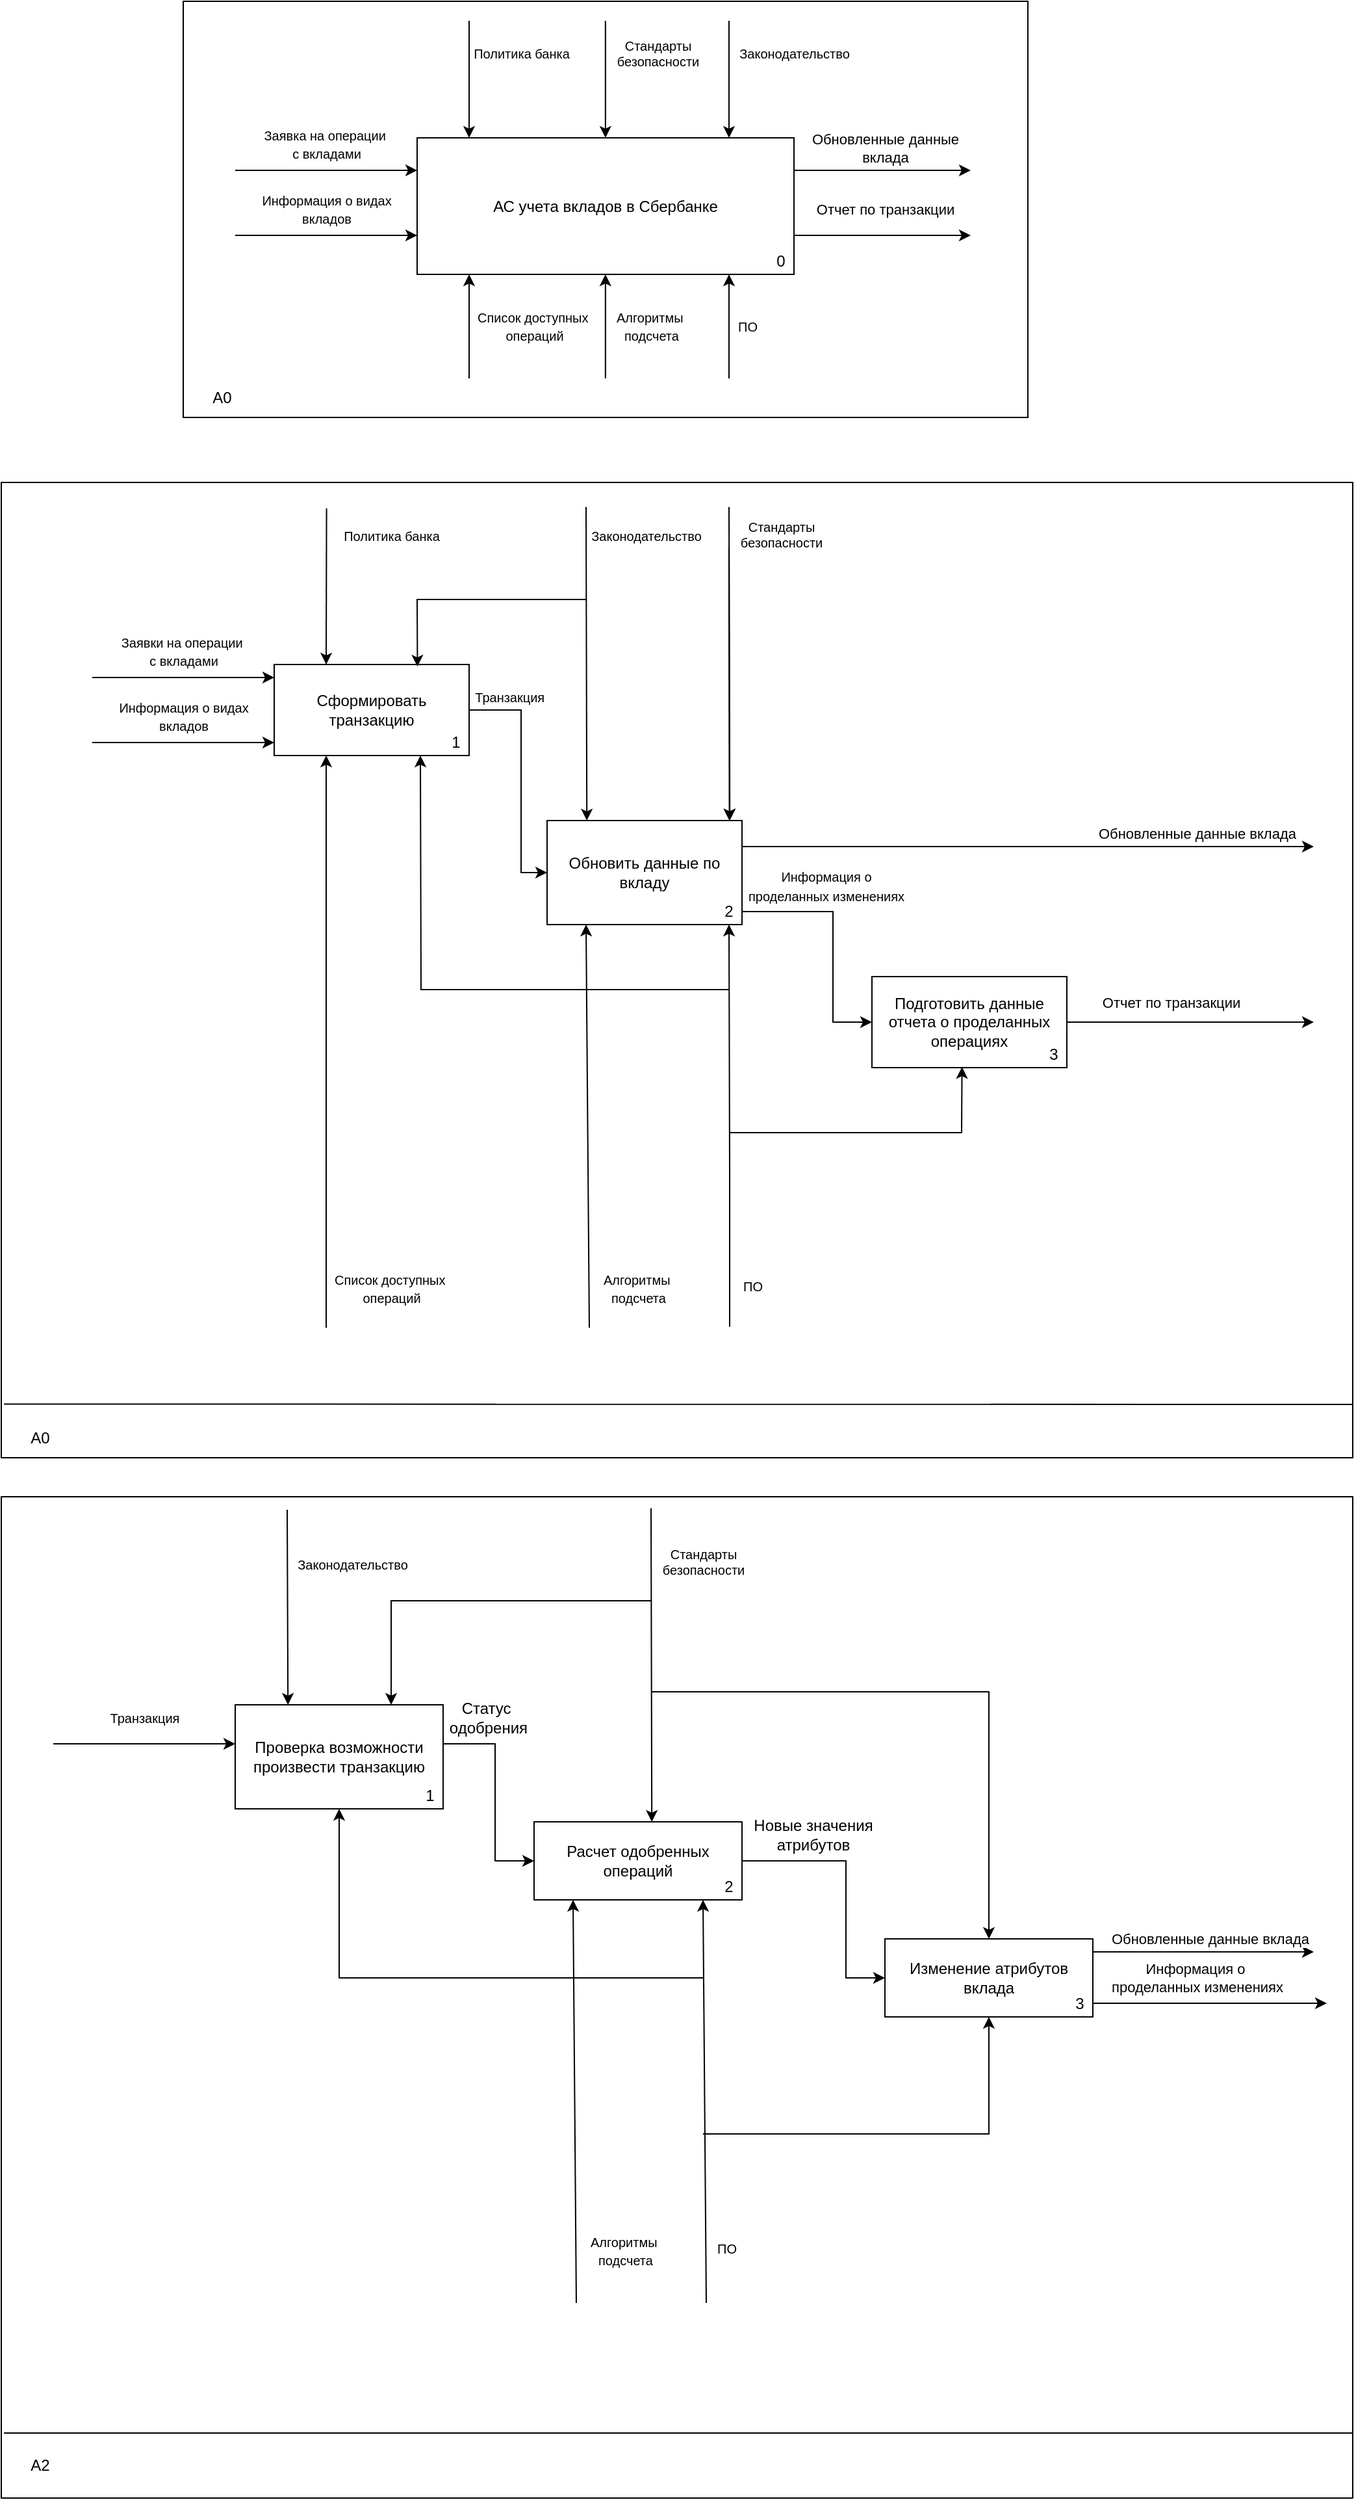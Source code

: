<mxfile version="24.8.3">
  <diagram name="Страница — 1" id="gGMcaVFbIQ1Z7cdC57Me">
    <mxGraphModel dx="877" dy="252" grid="1" gridSize="10" guides="1" tooltips="1" connect="1" arrows="1" fold="1" page="0" pageScale="1" pageWidth="850" pageHeight="1100" math="0" shadow="0">
      <root>
        <mxCell id="0" />
        <mxCell id="1" parent="0" />
        <mxCell id="vJl4w6SuXQ1yaVWuZdyr-123" value="" style="rounded=0;whiteSpace=wrap;html=1;" vertex="1" parent="1">
          <mxGeometry x="-60" y="1190" width="1040" height="770" as="geometry" />
        </mxCell>
        <mxCell id="vJl4w6SuXQ1yaVWuZdyr-79" value="" style="rounded=0;whiteSpace=wrap;html=1;" vertex="1" parent="1">
          <mxGeometry x="-60" y="410" width="1040" height="750" as="geometry" />
        </mxCell>
        <mxCell id="vJl4w6SuXQ1yaVWuZdyr-1" value="" style="rounded=0;whiteSpace=wrap;html=1;" vertex="1" parent="1">
          <mxGeometry x="80" y="40" width="650" height="320" as="geometry" />
        </mxCell>
        <mxCell id="vJl4w6SuXQ1yaVWuZdyr-2" value="А0" style="text;html=1;align=center;verticalAlign=middle;whiteSpace=wrap;rounded=0;" vertex="1" parent="1">
          <mxGeometry x="80" y="330" width="60" height="30" as="geometry" />
        </mxCell>
        <mxCell id="vJl4w6SuXQ1yaVWuZdyr-3" value="&lt;span style=&quot;font-family: Arial; text-align: left; white-space-collapse: preserve;&quot;&gt;АС учета вкладов в Сбербанке&lt;/span&gt;" style="rounded=0;whiteSpace=wrap;html=1;" vertex="1" parent="1">
          <mxGeometry x="260" y="145" width="290" height="105" as="geometry" />
        </mxCell>
        <mxCell id="vJl4w6SuXQ1yaVWuZdyr-7" value="" style="endArrow=classic;html=1;rounded=0;" edge="1" parent="1">
          <mxGeometry width="50" height="50" relative="1" as="geometry">
            <mxPoint x="500" y="55" as="sourcePoint" />
            <mxPoint x="500" y="145" as="targetPoint" />
          </mxGeometry>
        </mxCell>
        <mxCell id="vJl4w6SuXQ1yaVWuZdyr-8" value="&lt;font style=&quot;font-size: 10px;&quot;&gt;Законодательство&lt;/font&gt;" style="edgeLabel;html=1;align=center;verticalAlign=middle;resizable=0;points=[];" vertex="1" connectable="0" parent="vJl4w6SuXQ1yaVWuZdyr-7">
          <mxGeometry x="0.057" y="-1" relative="1" as="geometry">
            <mxPoint x="51" y="-23" as="offset" />
          </mxGeometry>
        </mxCell>
        <mxCell id="vJl4w6SuXQ1yaVWuZdyr-9" value="" style="endArrow=classic;html=1;rounded=0;" edge="1" parent="1">
          <mxGeometry width="50" height="50" relative="1" as="geometry">
            <mxPoint x="404.92" y="55" as="sourcePoint" />
            <mxPoint x="404.92" y="145" as="targetPoint" />
          </mxGeometry>
        </mxCell>
        <mxCell id="vJl4w6SuXQ1yaVWuZdyr-10" value="&lt;font style=&quot;font-size: 10px;&quot;&gt;Стандарты&lt;/font&gt;&lt;div style=&quot;font-size: 10px;&quot;&gt;&lt;font style=&quot;font-size: 10px;&quot;&gt;безопасности&lt;/font&gt;&lt;/div&gt;" style="edgeLabel;html=1;align=center;verticalAlign=middle;resizable=0;points=[];" vertex="1" connectable="0" parent="vJl4w6SuXQ1yaVWuZdyr-9">
          <mxGeometry x="0.057" y="-1" relative="1" as="geometry">
            <mxPoint x="41" y="-23" as="offset" />
          </mxGeometry>
        </mxCell>
        <mxCell id="vJl4w6SuXQ1yaVWuZdyr-11" value="" style="endArrow=classic;html=1;rounded=0;" edge="1" parent="1">
          <mxGeometry width="50" height="50" relative="1" as="geometry">
            <mxPoint x="300" y="55" as="sourcePoint" />
            <mxPoint x="300" y="145" as="targetPoint" />
          </mxGeometry>
        </mxCell>
        <mxCell id="vJl4w6SuXQ1yaVWuZdyr-12" value="&lt;span style=&quot;font-size: 10px;&quot;&gt;Политика банка&lt;/span&gt;" style="edgeLabel;html=1;align=center;verticalAlign=middle;resizable=0;points=[];" vertex="1" connectable="0" parent="vJl4w6SuXQ1yaVWuZdyr-11">
          <mxGeometry x="0.057" y="-1" relative="1" as="geometry">
            <mxPoint x="41" y="-23" as="offset" />
          </mxGeometry>
        </mxCell>
        <mxCell id="vJl4w6SuXQ1yaVWuZdyr-16" value="" style="endArrow=classic;html=1;rounded=0;strokeColor=default;entryX=0;entryY=0.25;entryDx=0;entryDy=0;" edge="1" parent="1">
          <mxGeometry width="50" height="50" relative="1" as="geometry">
            <mxPoint x="120" y="170" as="sourcePoint" />
            <mxPoint x="260" y="170" as="targetPoint" />
          </mxGeometry>
        </mxCell>
        <mxCell id="vJl4w6SuXQ1yaVWuZdyr-17" value="&lt;font style=&quot;font-size: 10px;&quot;&gt;Заявка на операции&amp;nbsp;&lt;/font&gt;&lt;div&gt;&lt;span style=&quot;font-size: 10px;&quot;&gt;с вкладами&lt;/span&gt;&lt;/div&gt;" style="edgeLabel;html=1;align=center;verticalAlign=middle;resizable=0;points=[];" vertex="1" connectable="0" parent="vJl4w6SuXQ1yaVWuZdyr-16">
          <mxGeometry x="-0.144" y="-3" relative="1" as="geometry">
            <mxPoint x="10" y="-23" as="offset" />
          </mxGeometry>
        </mxCell>
        <mxCell id="vJl4w6SuXQ1yaVWuZdyr-18" value="" style="endArrow=classic;html=1;rounded=0;strokeColor=default;entryX=0;entryY=0.25;entryDx=0;entryDy=0;" edge="1" parent="1">
          <mxGeometry width="50" height="50" relative="1" as="geometry">
            <mxPoint x="120" y="220" as="sourcePoint" />
            <mxPoint x="260" y="220" as="targetPoint" />
          </mxGeometry>
        </mxCell>
        <mxCell id="vJl4w6SuXQ1yaVWuZdyr-19" value="&lt;span style=&quot;font-size: 10px;&quot;&gt;Информация о видах&lt;/span&gt;&lt;div&gt;&lt;span style=&quot;font-size: 10px;&quot;&gt;вкладов&lt;/span&gt;&lt;/div&gt;" style="edgeLabel;html=1;align=center;verticalAlign=middle;resizable=0;points=[];" vertex="1" connectable="0" parent="vJl4w6SuXQ1yaVWuZdyr-18">
          <mxGeometry x="-0.144" y="-3" relative="1" as="geometry">
            <mxPoint x="10" y="-23" as="offset" />
          </mxGeometry>
        </mxCell>
        <mxCell id="vJl4w6SuXQ1yaVWuZdyr-22" value="" style="endArrow=classic;html=1;rounded=0;entryX=0.299;entryY=1.002;entryDx=0;entryDy=0;entryPerimeter=0;" edge="1" parent="1">
          <mxGeometry width="50" height="50" relative="1" as="geometry">
            <mxPoint x="500" y="330" as="sourcePoint" />
            <mxPoint x="500" y="250" as="targetPoint" />
          </mxGeometry>
        </mxCell>
        <mxCell id="vJl4w6SuXQ1yaVWuZdyr-23" value="&lt;font style=&quot;font-size: 10px;&quot;&gt;ПО&lt;/font&gt;" style="edgeLabel;html=1;align=center;verticalAlign=middle;resizable=0;points=[];" vertex="1" connectable="0" parent="vJl4w6SuXQ1yaVWuZdyr-22">
          <mxGeometry x="0.194" y="1" relative="1" as="geometry">
            <mxPoint x="15" y="8" as="offset" />
          </mxGeometry>
        </mxCell>
        <mxCell id="vJl4w6SuXQ1yaVWuZdyr-24" value="" style="endArrow=classic;html=1;rounded=0;entryX=0.299;entryY=1.002;entryDx=0;entryDy=0;entryPerimeter=0;" edge="1" parent="1">
          <mxGeometry width="50" height="50" relative="1" as="geometry">
            <mxPoint x="404.92" y="330" as="sourcePoint" />
            <mxPoint x="404.92" y="250" as="targetPoint" />
          </mxGeometry>
        </mxCell>
        <mxCell id="vJl4w6SuXQ1yaVWuZdyr-25" value="&lt;span style=&quot;font-size: 10px;&quot;&gt;Алгоритмы&amp;nbsp;&lt;/span&gt;&lt;div&gt;&lt;span style=&quot;font-size: 10px;&quot;&gt;подсчета&lt;/span&gt;&lt;/div&gt;" style="edgeLabel;html=1;align=center;verticalAlign=middle;resizable=0;points=[];" vertex="1" connectable="0" parent="vJl4w6SuXQ1yaVWuZdyr-24">
          <mxGeometry x="0.194" y="1" relative="1" as="geometry">
            <mxPoint x="36" y="8" as="offset" />
          </mxGeometry>
        </mxCell>
        <mxCell id="vJl4w6SuXQ1yaVWuZdyr-26" value="" style="endArrow=classic;html=1;rounded=0;entryX=0.299;entryY=1.002;entryDx=0;entryDy=0;entryPerimeter=0;" edge="1" parent="1">
          <mxGeometry width="50" height="50" relative="1" as="geometry">
            <mxPoint x="300.0" y="330" as="sourcePoint" />
            <mxPoint x="300.0" y="250" as="targetPoint" />
          </mxGeometry>
        </mxCell>
        <mxCell id="vJl4w6SuXQ1yaVWuZdyr-27" value="&lt;span style=&quot;font-size: 10px;&quot;&gt;Список доступных&amp;nbsp;&lt;/span&gt;&lt;div&gt;&lt;span style=&quot;font-size: 10px;&quot;&gt;операций&lt;/span&gt;&lt;/div&gt;" style="edgeLabel;html=1;align=center;verticalAlign=middle;resizable=0;points=[];" vertex="1" connectable="0" parent="vJl4w6SuXQ1yaVWuZdyr-26">
          <mxGeometry x="0.194" y="1" relative="1" as="geometry">
            <mxPoint x="51" y="8" as="offset" />
          </mxGeometry>
        </mxCell>
        <mxCell id="vJl4w6SuXQ1yaVWuZdyr-28" value="" style="endArrow=classic;html=1;rounded=0;entryX=-0.02;entryY=0.874;entryDx=0;entryDy=0;entryPerimeter=0;" edge="1" parent="1">
          <mxGeometry width="50" height="50" relative="1" as="geometry">
            <mxPoint x="550" y="170" as="sourcePoint" />
            <mxPoint x="686" y="170" as="targetPoint" />
          </mxGeometry>
        </mxCell>
        <mxCell id="vJl4w6SuXQ1yaVWuZdyr-29" value="Обновленные данные&lt;div&gt;вклада&lt;/div&gt;" style="edgeLabel;html=1;align=center;verticalAlign=middle;resizable=0;points=[];" vertex="1" connectable="0" parent="vJl4w6SuXQ1yaVWuZdyr-28">
          <mxGeometry x="0.057" y="-1" relative="1" as="geometry">
            <mxPoint x="-2" y="-18" as="offset" />
          </mxGeometry>
        </mxCell>
        <mxCell id="vJl4w6SuXQ1yaVWuZdyr-31" value="" style="endArrow=classic;html=1;rounded=0;entryX=-0.02;entryY=0.874;entryDx=0;entryDy=0;entryPerimeter=0;" edge="1" parent="1">
          <mxGeometry width="50" height="50" relative="1" as="geometry">
            <mxPoint x="550" y="220" as="sourcePoint" />
            <mxPoint x="686" y="220" as="targetPoint" />
          </mxGeometry>
        </mxCell>
        <mxCell id="vJl4w6SuXQ1yaVWuZdyr-32" value="Отчет по транзакции" style="edgeLabel;html=1;align=center;verticalAlign=middle;resizable=0;points=[];" vertex="1" connectable="0" parent="vJl4w6SuXQ1yaVWuZdyr-31">
          <mxGeometry x="0.057" y="-1" relative="1" as="geometry">
            <mxPoint x="-2" y="-21" as="offset" />
          </mxGeometry>
        </mxCell>
        <mxCell id="vJl4w6SuXQ1yaVWuZdyr-34" value="А0" style="text;html=1;align=center;verticalAlign=middle;whiteSpace=wrap;rounded=0;" vertex="1" parent="1">
          <mxGeometry x="-60" y="1130" width="60" height="30" as="geometry" />
        </mxCell>
        <mxCell id="vJl4w6SuXQ1yaVWuZdyr-36" value="0" style="text;html=1;align=center;verticalAlign=middle;whiteSpace=wrap;rounded=0;" vertex="1" parent="1">
          <mxGeometry x="530" y="230" width="20" height="20" as="geometry" />
        </mxCell>
        <mxCell id="vJl4w6SuXQ1yaVWuZdyr-38" value="Сформировать транзакцию" style="rounded=0;whiteSpace=wrap;html=1;" vertex="1" parent="1">
          <mxGeometry x="150" y="550" width="150" height="70" as="geometry" />
        </mxCell>
        <mxCell id="vJl4w6SuXQ1yaVWuZdyr-39" value="" style="endArrow=classic;html=1;rounded=0;strokeColor=default;entryX=0;entryY=0.25;entryDx=0;entryDy=0;" edge="1" parent="1">
          <mxGeometry width="50" height="50" relative="1" as="geometry">
            <mxPoint x="10" y="560" as="sourcePoint" />
            <mxPoint x="150" y="560" as="targetPoint" />
          </mxGeometry>
        </mxCell>
        <mxCell id="vJl4w6SuXQ1yaVWuZdyr-40" value="&lt;font style=&quot;font-size: 10px;&quot;&gt;Заявки на операции&amp;nbsp;&lt;/font&gt;&lt;div&gt;&lt;span style=&quot;font-size: 10px;&quot;&gt;с вкладами&lt;/span&gt;&lt;/div&gt;" style="edgeLabel;html=1;align=center;verticalAlign=middle;resizable=0;points=[];" vertex="1" connectable="0" parent="vJl4w6SuXQ1yaVWuZdyr-39">
          <mxGeometry x="-0.144" y="-3" relative="1" as="geometry">
            <mxPoint x="10" y="-23" as="offset" />
          </mxGeometry>
        </mxCell>
        <mxCell id="vJl4w6SuXQ1yaVWuZdyr-41" value="" style="endArrow=classic;html=1;rounded=0;" edge="1" parent="1">
          <mxGeometry width="50" height="50" relative="1" as="geometry">
            <mxPoint x="190.29" y="430" as="sourcePoint" />
            <mxPoint x="190" y="550" as="targetPoint" />
          </mxGeometry>
        </mxCell>
        <mxCell id="vJl4w6SuXQ1yaVWuZdyr-42" value="&lt;span style=&quot;font-size: 10px;&quot;&gt;Политика банка&lt;/span&gt;" style="edgeLabel;html=1;align=center;verticalAlign=middle;resizable=0;points=[];" vertex="1" connectable="0" parent="vJl4w6SuXQ1yaVWuZdyr-41">
          <mxGeometry x="0.057" y="-1" relative="1" as="geometry">
            <mxPoint x="51" y="-43" as="offset" />
          </mxGeometry>
        </mxCell>
        <mxCell id="vJl4w6SuXQ1yaVWuZdyr-65" style="edgeStyle=orthogonalEdgeStyle;rounded=0;orthogonalLoop=1;jettySize=auto;html=1;entryX=0;entryY=0.5;entryDx=0;entryDy=0;" edge="1" parent="1" source="vJl4w6SuXQ1yaVWuZdyr-43" target="vJl4w6SuXQ1yaVWuZdyr-64">
          <mxGeometry relative="1" as="geometry">
            <Array as="points">
              <mxPoint x="580" y="740" />
              <mxPoint x="580" y="825" />
            </Array>
          </mxGeometry>
        </mxCell>
        <mxCell id="vJl4w6SuXQ1yaVWuZdyr-43" value="Обновить данные по вкладу" style="rounded=0;whiteSpace=wrap;html=1;" vertex="1" parent="1">
          <mxGeometry x="360" y="670" width="150" height="80" as="geometry" />
        </mxCell>
        <mxCell id="vJl4w6SuXQ1yaVWuZdyr-44" value="" style="endArrow=classic;html=1;rounded=0;entryX=0.5;entryY=0;entryDx=0;entryDy=0;" edge="1" parent="1">
          <mxGeometry width="50" height="50" relative="1" as="geometry">
            <mxPoint x="500.0" y="460" as="sourcePoint" />
            <mxPoint x="500.29" y="670" as="targetPoint" />
          </mxGeometry>
        </mxCell>
        <mxCell id="vJl4w6SuXQ1yaVWuZdyr-45" value="&lt;font style=&quot;font-size: 10px;&quot;&gt;Стандарты&lt;/font&gt;&lt;div style=&quot;font-size: 10px;&quot;&gt;&lt;font style=&quot;font-size: 10px;&quot;&gt;безопасности&lt;/font&gt;&lt;/div&gt;" style="edgeLabel;html=1;align=center;verticalAlign=middle;resizable=0;points=[];" vertex="1" connectable="0" parent="vJl4w6SuXQ1yaVWuZdyr-44">
          <mxGeometry x="0.057" y="-1" relative="1" as="geometry">
            <mxPoint x="41" y="-121" as="offset" />
          </mxGeometry>
        </mxCell>
        <mxCell id="vJl4w6SuXQ1yaVWuZdyr-48" value="" style="endArrow=classic;html=1;rounded=0;entryX=0.204;entryY=0.016;entryDx=0;entryDy=0;entryPerimeter=0;" edge="1" parent="1">
          <mxGeometry width="50" height="50" relative="1" as="geometry">
            <mxPoint x="390" y="428.88" as="sourcePoint" />
            <mxPoint x="390.6" y="670.0" as="targetPoint" />
          </mxGeometry>
        </mxCell>
        <mxCell id="vJl4w6SuXQ1yaVWuZdyr-49" value="&lt;font style=&quot;font-size: 10px;&quot;&gt;Законодательство&lt;/font&gt;" style="edgeLabel;html=1;align=center;verticalAlign=middle;resizable=0;points=[];" vertex="1" connectable="0" parent="vJl4w6SuXQ1yaVWuZdyr-48">
          <mxGeometry x="0.057" y="-1" relative="1" as="geometry">
            <mxPoint x="46" y="-106" as="offset" />
          </mxGeometry>
        </mxCell>
        <mxCell id="vJl4w6SuXQ1yaVWuZdyr-53" value="" style="endArrow=classic;html=1;rounded=0;entryX=0.204;entryY=0.016;entryDx=0;entryDy=0;entryPerimeter=0;" edge="1" parent="1">
          <mxGeometry width="50" height="50" relative="1" as="geometry">
            <mxPoint x="500" y="428.88" as="sourcePoint" />
            <mxPoint x="500.6" y="670.0" as="targetPoint" />
          </mxGeometry>
        </mxCell>
        <mxCell id="vJl4w6SuXQ1yaVWuZdyr-55" value="" style="endArrow=classic;html=1;rounded=0;entryX=0.735;entryY=0.022;entryDx=0;entryDy=0;entryPerimeter=0;" edge="1" parent="1" target="vJl4w6SuXQ1yaVWuZdyr-38">
          <mxGeometry width="50" height="50" relative="1" as="geometry">
            <mxPoint x="390" y="500" as="sourcePoint" />
            <mxPoint x="291.0" y="570.07" as="targetPoint" />
            <Array as="points">
              <mxPoint x="260" y="500" />
            </Array>
          </mxGeometry>
        </mxCell>
        <mxCell id="vJl4w6SuXQ1yaVWuZdyr-60" value="" style="endArrow=classic;html=1;rounded=0;strokeColor=default;entryX=0;entryY=0.25;entryDx=0;entryDy=0;" edge="1" parent="1">
          <mxGeometry width="50" height="50" relative="1" as="geometry">
            <mxPoint x="10" y="610" as="sourcePoint" />
            <mxPoint x="150" y="610" as="targetPoint" />
          </mxGeometry>
        </mxCell>
        <mxCell id="vJl4w6SuXQ1yaVWuZdyr-61" value="&lt;span style=&quot;font-size: 10px;&quot;&gt;Информация о видах&lt;/span&gt;&lt;div&gt;&lt;span style=&quot;font-size: 10px;&quot;&gt;вкладов&lt;/span&gt;&lt;/div&gt;" style="edgeLabel;html=1;align=center;verticalAlign=middle;resizable=0;points=[];" vertex="1" connectable="0" parent="vJl4w6SuXQ1yaVWuZdyr-60">
          <mxGeometry x="-0.144" y="-3" relative="1" as="geometry">
            <mxPoint x="10" y="-23" as="offset" />
          </mxGeometry>
        </mxCell>
        <mxCell id="vJl4w6SuXQ1yaVWuZdyr-62" value="" style="endArrow=classic;html=1;rounded=0;exitX=1;exitY=0.5;exitDx=0;exitDy=0;" edge="1" parent="1" source="vJl4w6SuXQ1yaVWuZdyr-38">
          <mxGeometry width="50" height="50" relative="1" as="geometry">
            <mxPoint x="390" y="550" as="sourcePoint" />
            <mxPoint x="360" y="710" as="targetPoint" />
            <Array as="points">
              <mxPoint x="340" y="585" />
              <mxPoint x="340" y="710" />
            </Array>
          </mxGeometry>
        </mxCell>
        <mxCell id="vJl4w6SuXQ1yaVWuZdyr-63" value="&lt;font style=&quot;font-size: 10px;&quot;&gt;&amp;nbsp;Транзакция&lt;/font&gt;" style="text;html=1;align=center;verticalAlign=middle;whiteSpace=wrap;rounded=0;" vertex="1" parent="1">
          <mxGeometry x="300" y="560" width="60" height="30" as="geometry" />
        </mxCell>
        <mxCell id="vJl4w6SuXQ1yaVWuZdyr-69" style="edgeStyle=orthogonalEdgeStyle;rounded=0;orthogonalLoop=1;jettySize=auto;html=1;" edge="1" parent="1" source="vJl4w6SuXQ1yaVWuZdyr-64">
          <mxGeometry relative="1" as="geometry">
            <mxPoint x="950" y="825" as="targetPoint" />
          </mxGeometry>
        </mxCell>
        <mxCell id="vJl4w6SuXQ1yaVWuZdyr-70" value="Отчет по транзакции" style="edgeLabel;html=1;align=center;verticalAlign=middle;resizable=0;points=[];" vertex="1" connectable="0" parent="vJl4w6SuXQ1yaVWuZdyr-69">
          <mxGeometry x="-0.348" y="-2" relative="1" as="geometry">
            <mxPoint x="18" y="-17" as="offset" />
          </mxGeometry>
        </mxCell>
        <mxCell id="vJl4w6SuXQ1yaVWuZdyr-64" value="Подготовить данные отчета о проделанных операциях" style="rounded=0;whiteSpace=wrap;html=1;" vertex="1" parent="1">
          <mxGeometry x="610" y="790" width="150" height="70" as="geometry" />
        </mxCell>
        <mxCell id="vJl4w6SuXQ1yaVWuZdyr-66" value="&lt;span style=&quot;font-size: 10px;&quot;&gt;Информация о проделанных изменениях&lt;/span&gt;" style="text;html=1;align=center;verticalAlign=middle;whiteSpace=wrap;rounded=0;" vertex="1" parent="1">
          <mxGeometry x="510" y="710" width="130" height="20" as="geometry" />
        </mxCell>
        <mxCell id="vJl4w6SuXQ1yaVWuZdyr-67" value="" style="endArrow=classic;html=1;rounded=0;exitX=1;exitY=0.25;exitDx=0;exitDy=0;" edge="1" parent="1" source="vJl4w6SuXQ1yaVWuZdyr-43">
          <mxGeometry width="50" height="50" relative="1" as="geometry">
            <mxPoint x="390" y="660" as="sourcePoint" />
            <mxPoint x="950" y="690" as="targetPoint" />
          </mxGeometry>
        </mxCell>
        <mxCell id="vJl4w6SuXQ1yaVWuZdyr-68" value="Обновленные данные вклада" style="edgeLabel;html=1;align=center;verticalAlign=middle;resizable=0;points=[];" vertex="1" connectable="0" parent="vJl4w6SuXQ1yaVWuZdyr-67">
          <mxGeometry x="0.182" y="-2" relative="1" as="geometry">
            <mxPoint x="90" y="-12" as="offset" />
          </mxGeometry>
        </mxCell>
        <mxCell id="vJl4w6SuXQ1yaVWuZdyr-71" value="" style="endArrow=classic;html=1;rounded=0;entryX=0.53;entryY=1.01;entryDx=0;entryDy=0;entryPerimeter=0;" edge="1" parent="1">
          <mxGeometry width="50" height="50" relative="1" as="geometry">
            <mxPoint x="500.5" y="1059.2" as="sourcePoint" />
            <mxPoint x="500.0" y="750" as="targetPoint" />
            <Array as="points">
              <mxPoint x="500.5" y="939.2" />
            </Array>
          </mxGeometry>
        </mxCell>
        <mxCell id="vJl4w6SuXQ1yaVWuZdyr-72" value="&lt;font style=&quot;font-size: 10px;&quot;&gt;ПО&lt;/font&gt;" style="edgeLabel;html=1;align=center;verticalAlign=middle;resizable=0;points=[];" vertex="1" connectable="0" parent="1">
          <mxGeometry x="510" y="1020.001" as="geometry">
            <mxPoint x="8" y="8" as="offset" />
          </mxGeometry>
        </mxCell>
        <mxCell id="vJl4w6SuXQ1yaVWuZdyr-73" value="" style="endArrow=classic;html=1;rounded=0;entryX=0.462;entryY=0.993;entryDx=0;entryDy=0;entryPerimeter=0;" edge="1" parent="1" target="vJl4w6SuXQ1yaVWuZdyr-64">
          <mxGeometry width="50" height="50" relative="1" as="geometry">
            <mxPoint x="500" y="910" as="sourcePoint" />
            <mxPoint x="460" y="860" as="targetPoint" />
            <Array as="points">
              <mxPoint x="679" y="910" />
            </Array>
          </mxGeometry>
        </mxCell>
        <mxCell id="vJl4w6SuXQ1yaVWuZdyr-74" value="" style="endArrow=classic;html=1;rounded=0;entryX=0.75;entryY=1;entryDx=0;entryDy=0;" edge="1" parent="1" target="vJl4w6SuXQ1yaVWuZdyr-38">
          <mxGeometry width="50" height="50" relative="1" as="geometry">
            <mxPoint x="500" y="800" as="sourcePoint" />
            <mxPoint x="450" y="850" as="targetPoint" />
            <Array as="points">
              <mxPoint x="360" y="800" />
              <mxPoint x="263" y="800" />
            </Array>
          </mxGeometry>
        </mxCell>
        <mxCell id="vJl4w6SuXQ1yaVWuZdyr-75" value="" style="endArrow=classic;html=1;rounded=0;entryX=0.25;entryY=1;entryDx=0;entryDy=0;" edge="1" parent="1">
          <mxGeometry width="50" height="50" relative="1" as="geometry">
            <mxPoint x="392.5" y="1060" as="sourcePoint" />
            <mxPoint x="390" y="750" as="targetPoint" />
          </mxGeometry>
        </mxCell>
        <mxCell id="vJl4w6SuXQ1yaVWuZdyr-76" value="&lt;span style=&quot;font-size: 10px;&quot;&gt;Алгоритмы&amp;nbsp;&lt;/span&gt;&lt;div&gt;&lt;span style=&quot;font-size: 10px;&quot;&gt;подсчета&lt;/span&gt;&lt;/div&gt;" style="edgeLabel;html=1;align=center;verticalAlign=middle;resizable=0;points=[];" vertex="1" connectable="0" parent="1">
          <mxGeometry x="430.0" y="1030.004" as="geometry" />
        </mxCell>
        <mxCell id="vJl4w6SuXQ1yaVWuZdyr-77" value="" style="endArrow=classic;html=1;rounded=0;entryX=0.25;entryY=1;entryDx=0;entryDy=0;" edge="1" parent="1">
          <mxGeometry width="50" height="50" relative="1" as="geometry">
            <mxPoint x="190" y="1060" as="sourcePoint" />
            <mxPoint x="190" y="620" as="targetPoint" />
          </mxGeometry>
        </mxCell>
        <mxCell id="vJl4w6SuXQ1yaVWuZdyr-78" value="&lt;span style=&quot;font-size: 10px;&quot;&gt;Список доступных&amp;nbsp;&lt;/span&gt;&lt;div&gt;&lt;span style=&quot;font-size: 10px;&quot;&gt;операций&lt;/span&gt;&lt;/div&gt;" style="edgeLabel;html=1;align=center;verticalAlign=middle;resizable=0;points=[];" vertex="1" connectable="0" parent="1">
          <mxGeometry x="240" y="1030.004" as="geometry" />
        </mxCell>
        <mxCell id="vJl4w6SuXQ1yaVWuZdyr-80" value="1" style="text;html=1;align=center;verticalAlign=middle;whiteSpace=wrap;rounded=0;" vertex="1" parent="1">
          <mxGeometry x="280" y="600" width="20" height="20" as="geometry" />
        </mxCell>
        <mxCell id="vJl4w6SuXQ1yaVWuZdyr-81" value="2" style="text;html=1;align=center;verticalAlign=middle;whiteSpace=wrap;rounded=0;" vertex="1" parent="1">
          <mxGeometry x="490" y="730" width="20" height="20" as="geometry" />
        </mxCell>
        <mxCell id="vJl4w6SuXQ1yaVWuZdyr-82" value="3" style="text;html=1;align=center;verticalAlign=middle;whiteSpace=wrap;rounded=0;" vertex="1" parent="1">
          <mxGeometry x="740" y="840" width="20" height="20" as="geometry" />
        </mxCell>
        <mxCell id="vJl4w6SuXQ1yaVWuZdyr-83" value="" style="endArrow=none;html=1;rounded=0;exitX=0.002;exitY=0.945;exitDx=0;exitDy=0;exitPerimeter=0;" edge="1" parent="1" source="vJl4w6SuXQ1yaVWuZdyr-79">
          <mxGeometry width="50" height="50" relative="1" as="geometry">
            <mxPoint x="360" y="890" as="sourcePoint" />
            <mxPoint x="980" y="1119" as="targetPoint" />
          </mxGeometry>
        </mxCell>
        <mxCell id="vJl4w6SuXQ1yaVWuZdyr-85" value="А2" style="text;html=1;align=center;verticalAlign=middle;whiteSpace=wrap;rounded=0;" vertex="1" parent="1">
          <mxGeometry x="-60" y="1920" width="60" height="30" as="geometry" />
        </mxCell>
        <mxCell id="vJl4w6SuXQ1yaVWuZdyr-86" value="" style="endArrow=none;html=1;rounded=0;exitX=0.002;exitY=0.945;exitDx=0;exitDy=0;exitPerimeter=0;" edge="1" parent="1">
          <mxGeometry width="50" height="50" relative="1" as="geometry">
            <mxPoint x="-58" y="1910" as="sourcePoint" />
            <mxPoint x="980" y="1910" as="targetPoint" />
          </mxGeometry>
        </mxCell>
        <mxCell id="vJl4w6SuXQ1yaVWuZdyr-87" value="" style="endArrow=classic;html=1;rounded=0;strokeColor=default;entryX=0;entryY=0.25;entryDx=0;entryDy=0;" edge="1" parent="1">
          <mxGeometry width="50" height="50" relative="1" as="geometry">
            <mxPoint x="-20" y="1380" as="sourcePoint" />
            <mxPoint x="120" y="1380" as="targetPoint" />
          </mxGeometry>
        </mxCell>
        <mxCell id="vJl4w6SuXQ1yaVWuZdyr-88" value="&lt;span style=&quot;font-size: 10px;&quot;&gt;Транзакция&lt;/span&gt;" style="edgeLabel;html=1;align=center;verticalAlign=middle;resizable=0;points=[];" vertex="1" connectable="0" parent="vJl4w6SuXQ1yaVWuZdyr-87">
          <mxGeometry x="-0.144" y="-3" relative="1" as="geometry">
            <mxPoint x="10" y="-23" as="offset" />
          </mxGeometry>
        </mxCell>
        <mxCell id="vJl4w6SuXQ1yaVWuZdyr-91" style="edgeStyle=orthogonalEdgeStyle;rounded=0;orthogonalLoop=1;jettySize=auto;html=1;entryX=0;entryY=0.5;entryDx=0;entryDy=0;" edge="1" parent="1" source="vJl4w6SuXQ1yaVWuZdyr-89" target="vJl4w6SuXQ1yaVWuZdyr-90">
          <mxGeometry relative="1" as="geometry">
            <Array as="points">
              <mxPoint x="320" y="1380" />
              <mxPoint x="320" y="1470" />
            </Array>
          </mxGeometry>
        </mxCell>
        <mxCell id="vJl4w6SuXQ1yaVWuZdyr-89" value="Проверка возможности произвести транзакцию" style="rounded=0;whiteSpace=wrap;html=1;" vertex="1" parent="1">
          <mxGeometry x="120" y="1350" width="160" height="80" as="geometry" />
        </mxCell>
        <mxCell id="vJl4w6SuXQ1yaVWuZdyr-99" style="edgeStyle=orthogonalEdgeStyle;rounded=0;orthogonalLoop=1;jettySize=auto;html=1;entryX=0;entryY=0.5;entryDx=0;entryDy=0;" edge="1" parent="1" source="vJl4w6SuXQ1yaVWuZdyr-90" target="vJl4w6SuXQ1yaVWuZdyr-98">
          <mxGeometry relative="1" as="geometry">
            <Array as="points">
              <mxPoint x="590" y="1470" />
              <mxPoint x="590" y="1560" />
            </Array>
          </mxGeometry>
        </mxCell>
        <mxCell id="vJl4w6SuXQ1yaVWuZdyr-90" value="Расчет одобренных операций" style="rounded=0;whiteSpace=wrap;html=1;" vertex="1" parent="1">
          <mxGeometry x="350" y="1440" width="160" height="60" as="geometry" />
        </mxCell>
        <mxCell id="vJl4w6SuXQ1yaVWuZdyr-93" value="Статус&amp;nbsp;&lt;div&gt;одобрения&lt;/div&gt;" style="text;html=1;align=center;verticalAlign=middle;whiteSpace=wrap;rounded=0;" vertex="1" parent="1">
          <mxGeometry x="250" y="1350" width="130" height="20" as="geometry" />
        </mxCell>
        <mxCell id="vJl4w6SuXQ1yaVWuZdyr-106" style="edgeStyle=orthogonalEdgeStyle;rounded=0;orthogonalLoop=1;jettySize=auto;html=1;" edge="1" parent="1">
          <mxGeometry relative="1" as="geometry">
            <mxPoint x="960" y="1579.5" as="targetPoint" />
            <mxPoint x="780" y="1579.534" as="sourcePoint" />
            <Array as="points">
              <mxPoint x="870" y="1579" />
              <mxPoint x="960" y="1580" />
            </Array>
          </mxGeometry>
        </mxCell>
        <mxCell id="vJl4w6SuXQ1yaVWuZdyr-107" value="Информация о&amp;nbsp;&lt;div&gt;проделанных изменениях&lt;/div&gt;" style="edgeLabel;html=1;align=center;verticalAlign=middle;resizable=0;points=[];" vertex="1" connectable="0" parent="vJl4w6SuXQ1yaVWuZdyr-106">
          <mxGeometry x="0.499" y="1" relative="1" as="geometry">
            <mxPoint x="-55" y="-19" as="offset" />
          </mxGeometry>
        </mxCell>
        <mxCell id="vJl4w6SuXQ1yaVWuZdyr-98" value="Изменение атрибутов вклада" style="rounded=0;whiteSpace=wrap;html=1;" vertex="1" parent="1">
          <mxGeometry x="620" y="1530" width="160" height="60" as="geometry" />
        </mxCell>
        <mxCell id="vJl4w6SuXQ1yaVWuZdyr-100" value="Новые значения атрибутов" style="text;html=1;align=center;verticalAlign=middle;whiteSpace=wrap;rounded=0;" vertex="1" parent="1">
          <mxGeometry x="500" y="1440" width="130" height="20" as="geometry" />
        </mxCell>
        <mxCell id="vJl4w6SuXQ1yaVWuZdyr-102" value="1" style="text;html=1;align=center;verticalAlign=middle;whiteSpace=wrap;rounded=0;" vertex="1" parent="1">
          <mxGeometry x="260" y="1410" width="20" height="20" as="geometry" />
        </mxCell>
        <mxCell id="vJl4w6SuXQ1yaVWuZdyr-103" value="2" style="text;html=1;align=center;verticalAlign=middle;whiteSpace=wrap;rounded=0;" vertex="1" parent="1">
          <mxGeometry x="490" y="1480" width="20" height="20" as="geometry" />
        </mxCell>
        <mxCell id="vJl4w6SuXQ1yaVWuZdyr-104" value="3" style="text;html=1;align=center;verticalAlign=middle;whiteSpace=wrap;rounded=0;" vertex="1" parent="1">
          <mxGeometry x="760" y="1570" width="20" height="20" as="geometry" />
        </mxCell>
        <mxCell id="vJl4w6SuXQ1yaVWuZdyr-108" value="" style="endArrow=classic;html=1;rounded=0;entryX=0.204;entryY=0.016;entryDx=0;entryDy=0;entryPerimeter=0;" edge="1" parent="1">
          <mxGeometry width="50" height="50" relative="1" as="geometry">
            <mxPoint x="160" y="1200" as="sourcePoint" />
            <mxPoint x="160.6" y="1350" as="targetPoint" />
          </mxGeometry>
        </mxCell>
        <mxCell id="vJl4w6SuXQ1yaVWuZdyr-109" value="&lt;font style=&quot;font-size: 10px;&quot;&gt;Законодательство&lt;/font&gt;" style="edgeLabel;html=1;align=center;verticalAlign=middle;resizable=0;points=[];" vertex="1" connectable="0" parent="vJl4w6SuXQ1yaVWuZdyr-108">
          <mxGeometry x="0.057" y="-1" relative="1" as="geometry">
            <mxPoint x="50" y="-38" as="offset" />
          </mxGeometry>
        </mxCell>
        <mxCell id="vJl4w6SuXQ1yaVWuZdyr-112" value="" style="endArrow=classic;html=1;rounded=0;entryX=0.204;entryY=0.016;entryDx=0;entryDy=0;entryPerimeter=0;" edge="1" parent="1">
          <mxGeometry width="50" height="50" relative="1" as="geometry">
            <mxPoint x="440" y="1198.88" as="sourcePoint" />
            <mxPoint x="440.6" y="1440" as="targetPoint" />
          </mxGeometry>
        </mxCell>
        <mxCell id="vJl4w6SuXQ1yaVWuZdyr-113" value="&lt;font style=&quot;font-size: 10px;&quot;&gt;Стандарты&lt;/font&gt;&lt;div style=&quot;font-size: 10px;&quot;&gt;&lt;font style=&quot;font-size: 10px;&quot;&gt;безопасности&lt;/font&gt;&lt;/div&gt;" style="edgeLabel;html=1;align=center;verticalAlign=middle;resizable=0;points=[];" vertex="1" connectable="0" parent="1">
          <mxGeometry x="480.003" y="1239.996" as="geometry" />
        </mxCell>
        <mxCell id="vJl4w6SuXQ1yaVWuZdyr-114" value="" style="endArrow=classic;html=1;rounded=0;entryX=0.75;entryY=0;entryDx=0;entryDy=0;" edge="1" parent="1" target="vJl4w6SuXQ1yaVWuZdyr-89">
          <mxGeometry width="50" height="50" relative="1" as="geometry">
            <mxPoint x="440" y="1270" as="sourcePoint" />
            <mxPoint x="480" y="1080" as="targetPoint" />
            <Array as="points">
              <mxPoint x="240" y="1270" />
            </Array>
          </mxGeometry>
        </mxCell>
        <mxCell id="vJl4w6SuXQ1yaVWuZdyr-115" value="" style="endArrow=classic;html=1;rounded=0;entryX=0.5;entryY=0;entryDx=0;entryDy=0;" edge="1" parent="1" target="vJl4w6SuXQ1yaVWuZdyr-98">
          <mxGeometry width="50" height="50" relative="1" as="geometry">
            <mxPoint x="440" y="1340" as="sourcePoint" />
            <mxPoint x="480" y="1170" as="targetPoint" />
            <Array as="points">
              <mxPoint x="700" y="1340" />
            </Array>
          </mxGeometry>
        </mxCell>
        <mxCell id="vJl4w6SuXQ1yaVWuZdyr-116" value="" style="endArrow=classic;html=1;rounded=0;entryX=0.25;entryY=1;entryDx=0;entryDy=0;" edge="1" parent="1">
          <mxGeometry width="50" height="50" relative="1" as="geometry">
            <mxPoint x="382.5" y="1810" as="sourcePoint" />
            <mxPoint x="380" y="1500" as="targetPoint" />
          </mxGeometry>
        </mxCell>
        <mxCell id="vJl4w6SuXQ1yaVWuZdyr-117" value="&lt;span style=&quot;font-size: 10px;&quot;&gt;Алгоритмы&amp;nbsp;&lt;/span&gt;&lt;div&gt;&lt;span style=&quot;font-size: 10px;&quot;&gt;подсчета&lt;/span&gt;&lt;/div&gt;" style="edgeLabel;html=1;align=center;verticalAlign=middle;resizable=0;points=[];" vertex="1" connectable="0" parent="1">
          <mxGeometry x="420.0" y="1770.004" as="geometry" />
        </mxCell>
        <mxCell id="vJl4w6SuXQ1yaVWuZdyr-118" value="" style="endArrow=classic;html=1;rounded=0;entryX=0.25;entryY=1;entryDx=0;entryDy=0;" edge="1" parent="1">
          <mxGeometry width="50" height="50" relative="1" as="geometry">
            <mxPoint x="482.5" y="1810" as="sourcePoint" />
            <mxPoint x="480" y="1500" as="targetPoint" />
          </mxGeometry>
        </mxCell>
        <mxCell id="vJl4w6SuXQ1yaVWuZdyr-119" value="&lt;font style=&quot;font-size: 10px;&quot;&gt;ПО&lt;/font&gt;" style="edgeLabel;html=1;align=center;verticalAlign=middle;resizable=0;points=[];" vertex="1" connectable="0" parent="1">
          <mxGeometry x="490" y="1760.001" as="geometry">
            <mxPoint x="8" y="8" as="offset" />
          </mxGeometry>
        </mxCell>
        <mxCell id="vJl4w6SuXQ1yaVWuZdyr-120" value="" style="endArrow=classic;html=1;rounded=0;entryX=0.5;entryY=1;entryDx=0;entryDy=0;" edge="1" parent="1" target="vJl4w6SuXQ1yaVWuZdyr-98">
          <mxGeometry width="50" height="50" relative="1" as="geometry">
            <mxPoint x="480" y="1680" as="sourcePoint" />
            <mxPoint x="480" y="1500" as="targetPoint" />
            <Array as="points">
              <mxPoint x="700" y="1680" />
            </Array>
          </mxGeometry>
        </mxCell>
        <mxCell id="vJl4w6SuXQ1yaVWuZdyr-121" value="" style="endArrow=classic;html=1;rounded=0;entryX=0.5;entryY=1;entryDx=0;entryDy=0;" edge="1" parent="1" target="vJl4w6SuXQ1yaVWuZdyr-89">
          <mxGeometry width="50" height="50" relative="1" as="geometry">
            <mxPoint x="480" y="1560" as="sourcePoint" />
            <mxPoint x="480" y="1500" as="targetPoint" />
            <Array as="points">
              <mxPoint x="340" y="1560" />
              <mxPoint x="200" y="1560" />
            </Array>
          </mxGeometry>
        </mxCell>
        <mxCell id="vJl4w6SuXQ1yaVWuZdyr-124" value="" style="endArrow=classic;html=1;rounded=0;exitX=1;exitY=0.25;exitDx=0;exitDy=0;" edge="1" parent="1">
          <mxGeometry width="50" height="50" relative="1" as="geometry">
            <mxPoint x="780" y="1540" as="sourcePoint" />
            <mxPoint x="950" y="1540" as="targetPoint" />
          </mxGeometry>
        </mxCell>
        <mxCell id="vJl4w6SuXQ1yaVWuZdyr-125" value="Обновленные данные вклада" style="edgeLabel;html=1;align=center;verticalAlign=middle;resizable=0;points=[];" vertex="1" connectable="0" parent="vJl4w6SuXQ1yaVWuZdyr-124">
          <mxGeometry x="0.182" y="-2" relative="1" as="geometry">
            <mxPoint x="-11" y="-12" as="offset" />
          </mxGeometry>
        </mxCell>
      </root>
    </mxGraphModel>
  </diagram>
</mxfile>

